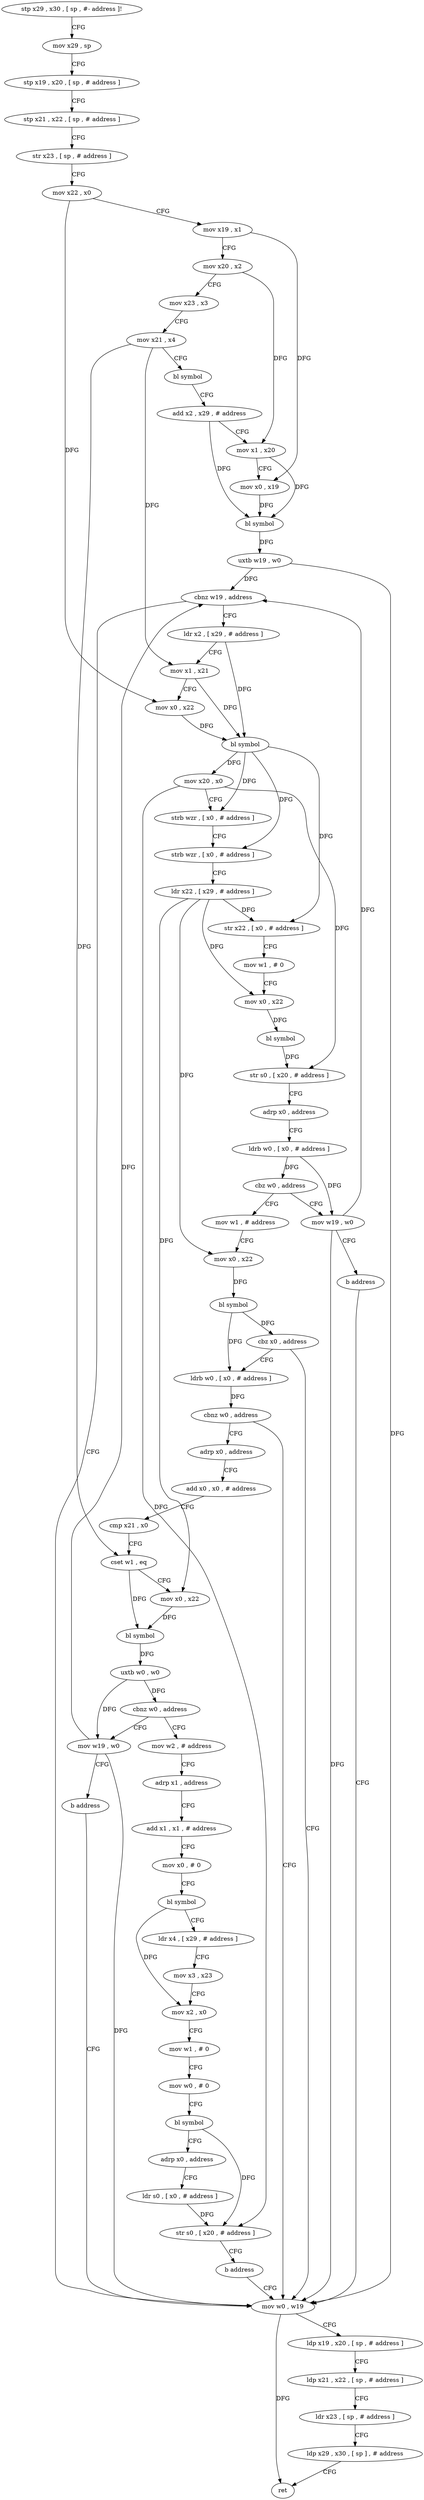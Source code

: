 digraph "func" {
"4246524" [label = "stp x29 , x30 , [ sp , #- address ]!" ]
"4246528" [label = "mov x29 , sp" ]
"4246532" [label = "stp x19 , x20 , [ sp , # address ]" ]
"4246536" [label = "stp x21 , x22 , [ sp , # address ]" ]
"4246540" [label = "str x23 , [ sp , # address ]" ]
"4246544" [label = "mov x22 , x0" ]
"4246548" [label = "mov x19 , x1" ]
"4246552" [label = "mov x20 , x2" ]
"4246556" [label = "mov x23 , x3" ]
"4246560" [label = "mov x21 , x4" ]
"4246564" [label = "bl symbol" ]
"4246568" [label = "add x2 , x29 , # address" ]
"4246572" [label = "mov x1 , x20" ]
"4246576" [label = "mov x0 , x19" ]
"4246580" [label = "bl symbol" ]
"4246584" [label = "uxtb w19 , w0" ]
"4246588" [label = "cbnz w19 , address" ]
"4246616" [label = "ldr x2 , [ x29 , # address ]" ]
"4246592" [label = "mov w0 , w19" ]
"4246620" [label = "mov x1 , x21" ]
"4246624" [label = "mov x0 , x22" ]
"4246628" [label = "bl symbol" ]
"4246632" [label = "mov x20 , x0" ]
"4246636" [label = "strb wzr , [ x0 , # address ]" ]
"4246640" [label = "strb wzr , [ x0 , # address ]" ]
"4246644" [label = "ldr x22 , [ x29 , # address ]" ]
"4246648" [label = "str x22 , [ x0 , # address ]" ]
"4246652" [label = "mov w1 , # 0" ]
"4246656" [label = "mov x0 , x22" ]
"4246660" [label = "bl symbol" ]
"4246664" [label = "str s0 , [ x20 , # address ]" ]
"4246668" [label = "adrp x0 , address" ]
"4246672" [label = "ldrb w0 , [ x0 , # address ]" ]
"4246676" [label = "cbz w0 , address" ]
"4246688" [label = "mov w1 , # address" ]
"4246680" [label = "mov w19 , w0" ]
"4246596" [label = "ldp x19 , x20 , [ sp , # address ]" ]
"4246600" [label = "ldp x21 , x22 , [ sp , # address ]" ]
"4246604" [label = "ldr x23 , [ sp , # address ]" ]
"4246608" [label = "ldp x29 , x30 , [ sp ] , # address" ]
"4246612" [label = "ret" ]
"4246692" [label = "mov x0 , x22" ]
"4246696" [label = "bl symbol" ]
"4246700" [label = "cbz x0 , address" ]
"4246704" [label = "ldrb w0 , [ x0 , # address ]" ]
"4246684" [label = "b address" ]
"4246708" [label = "cbnz w0 , address" ]
"4246712" [label = "adrp x0 , address" ]
"4246716" [label = "add x0 , x0 , # address" ]
"4246720" [label = "cmp x21 , x0" ]
"4246724" [label = "cset w1 , eq" ]
"4246728" [label = "mov x0 , x22" ]
"4246732" [label = "bl symbol" ]
"4246736" [label = "uxtb w0 , w0" ]
"4246740" [label = "cbnz w0 , address" ]
"4246804" [label = "mov w19 , w0" ]
"4246744" [label = "mov w2 , # address" ]
"4246808" [label = "b address" ]
"4246748" [label = "adrp x1 , address" ]
"4246752" [label = "add x1 , x1 , # address" ]
"4246756" [label = "mov x0 , # 0" ]
"4246760" [label = "bl symbol" ]
"4246764" [label = "ldr x4 , [ x29 , # address ]" ]
"4246768" [label = "mov x3 , x23" ]
"4246772" [label = "mov x2 , x0" ]
"4246776" [label = "mov w1 , # 0" ]
"4246780" [label = "mov w0 , # 0" ]
"4246784" [label = "bl symbol" ]
"4246788" [label = "adrp x0 , address" ]
"4246792" [label = "ldr s0 , [ x0 , # address ]" ]
"4246796" [label = "str s0 , [ x20 , # address ]" ]
"4246800" [label = "b address" ]
"4246524" -> "4246528" [ label = "CFG" ]
"4246528" -> "4246532" [ label = "CFG" ]
"4246532" -> "4246536" [ label = "CFG" ]
"4246536" -> "4246540" [ label = "CFG" ]
"4246540" -> "4246544" [ label = "CFG" ]
"4246544" -> "4246548" [ label = "CFG" ]
"4246544" -> "4246624" [ label = "DFG" ]
"4246548" -> "4246552" [ label = "CFG" ]
"4246548" -> "4246576" [ label = "DFG" ]
"4246552" -> "4246556" [ label = "CFG" ]
"4246552" -> "4246572" [ label = "DFG" ]
"4246556" -> "4246560" [ label = "CFG" ]
"4246560" -> "4246564" [ label = "CFG" ]
"4246560" -> "4246620" [ label = "DFG" ]
"4246560" -> "4246724" [ label = "DFG" ]
"4246564" -> "4246568" [ label = "CFG" ]
"4246568" -> "4246572" [ label = "CFG" ]
"4246568" -> "4246580" [ label = "DFG" ]
"4246572" -> "4246576" [ label = "CFG" ]
"4246572" -> "4246580" [ label = "DFG" ]
"4246576" -> "4246580" [ label = "DFG" ]
"4246580" -> "4246584" [ label = "DFG" ]
"4246584" -> "4246588" [ label = "DFG" ]
"4246584" -> "4246592" [ label = "DFG" ]
"4246588" -> "4246616" [ label = "CFG" ]
"4246588" -> "4246592" [ label = "CFG" ]
"4246616" -> "4246620" [ label = "CFG" ]
"4246616" -> "4246628" [ label = "DFG" ]
"4246592" -> "4246596" [ label = "CFG" ]
"4246592" -> "4246612" [ label = "DFG" ]
"4246620" -> "4246624" [ label = "CFG" ]
"4246620" -> "4246628" [ label = "DFG" ]
"4246624" -> "4246628" [ label = "DFG" ]
"4246628" -> "4246632" [ label = "DFG" ]
"4246628" -> "4246636" [ label = "DFG" ]
"4246628" -> "4246640" [ label = "DFG" ]
"4246628" -> "4246648" [ label = "DFG" ]
"4246632" -> "4246636" [ label = "CFG" ]
"4246632" -> "4246664" [ label = "DFG" ]
"4246632" -> "4246796" [ label = "DFG" ]
"4246636" -> "4246640" [ label = "CFG" ]
"4246640" -> "4246644" [ label = "CFG" ]
"4246644" -> "4246648" [ label = "DFG" ]
"4246644" -> "4246656" [ label = "DFG" ]
"4246644" -> "4246692" [ label = "DFG" ]
"4246644" -> "4246728" [ label = "DFG" ]
"4246648" -> "4246652" [ label = "CFG" ]
"4246652" -> "4246656" [ label = "CFG" ]
"4246656" -> "4246660" [ label = "DFG" ]
"4246660" -> "4246664" [ label = "DFG" ]
"4246664" -> "4246668" [ label = "CFG" ]
"4246668" -> "4246672" [ label = "CFG" ]
"4246672" -> "4246676" [ label = "DFG" ]
"4246672" -> "4246680" [ label = "DFG" ]
"4246676" -> "4246688" [ label = "CFG" ]
"4246676" -> "4246680" [ label = "CFG" ]
"4246688" -> "4246692" [ label = "CFG" ]
"4246680" -> "4246684" [ label = "CFG" ]
"4246680" -> "4246588" [ label = "DFG" ]
"4246680" -> "4246592" [ label = "DFG" ]
"4246596" -> "4246600" [ label = "CFG" ]
"4246600" -> "4246604" [ label = "CFG" ]
"4246604" -> "4246608" [ label = "CFG" ]
"4246608" -> "4246612" [ label = "CFG" ]
"4246692" -> "4246696" [ label = "DFG" ]
"4246696" -> "4246700" [ label = "DFG" ]
"4246696" -> "4246704" [ label = "DFG" ]
"4246700" -> "4246592" [ label = "CFG" ]
"4246700" -> "4246704" [ label = "CFG" ]
"4246704" -> "4246708" [ label = "DFG" ]
"4246684" -> "4246592" [ label = "CFG" ]
"4246708" -> "4246592" [ label = "CFG" ]
"4246708" -> "4246712" [ label = "CFG" ]
"4246712" -> "4246716" [ label = "CFG" ]
"4246716" -> "4246720" [ label = "CFG" ]
"4246720" -> "4246724" [ label = "CFG" ]
"4246724" -> "4246728" [ label = "CFG" ]
"4246724" -> "4246732" [ label = "DFG" ]
"4246728" -> "4246732" [ label = "DFG" ]
"4246732" -> "4246736" [ label = "DFG" ]
"4246736" -> "4246740" [ label = "DFG" ]
"4246736" -> "4246804" [ label = "DFG" ]
"4246740" -> "4246804" [ label = "CFG" ]
"4246740" -> "4246744" [ label = "CFG" ]
"4246804" -> "4246808" [ label = "CFG" ]
"4246804" -> "4246588" [ label = "DFG" ]
"4246804" -> "4246592" [ label = "DFG" ]
"4246744" -> "4246748" [ label = "CFG" ]
"4246808" -> "4246592" [ label = "CFG" ]
"4246748" -> "4246752" [ label = "CFG" ]
"4246752" -> "4246756" [ label = "CFG" ]
"4246756" -> "4246760" [ label = "CFG" ]
"4246760" -> "4246764" [ label = "CFG" ]
"4246760" -> "4246772" [ label = "DFG" ]
"4246764" -> "4246768" [ label = "CFG" ]
"4246768" -> "4246772" [ label = "CFG" ]
"4246772" -> "4246776" [ label = "CFG" ]
"4246776" -> "4246780" [ label = "CFG" ]
"4246780" -> "4246784" [ label = "CFG" ]
"4246784" -> "4246788" [ label = "CFG" ]
"4246784" -> "4246796" [ label = "DFG" ]
"4246788" -> "4246792" [ label = "CFG" ]
"4246792" -> "4246796" [ label = "DFG" ]
"4246796" -> "4246800" [ label = "CFG" ]
"4246800" -> "4246592" [ label = "CFG" ]
}
